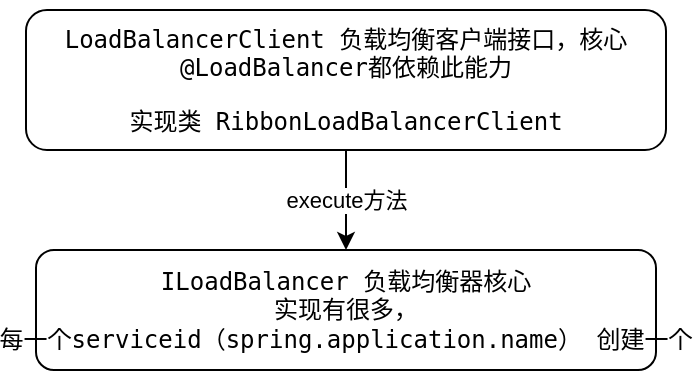 <mxfile version="10.8.0" type="github"><diagram id="EJb3pUiX5Dfq9kjOMDbr" name="Page-1"><mxGraphModel dx="840" dy="404" grid="1" gridSize="10" guides="1" tooltips="1" connect="1" arrows="1" fold="1" page="1" pageScale="1" pageWidth="827" pageHeight="1169" math="0" shadow="0"><root><mxCell id="0"/><mxCell id="1" parent="0"/><mxCell id="IZYyleeKrM3ZXyflEL6w-1" value="&lt;pre&gt;&lt;pre&gt;LoadBalancerClient 负载均衡客户端接口，核心&lt;br&gt;@LoadBalancer都依赖此能力&lt;/pre&gt;&lt;/pre&gt;&lt;pre&gt;实现类 RibbonLoadBalancerClient&lt;/pre&gt;" style="rounded=1;whiteSpace=wrap;html=1;" vertex="1" parent="1"><mxGeometry x="25" y="30" width="320" height="70" as="geometry"/></mxCell><mxCell id="IZYyleeKrM3ZXyflEL6w-2" value="&lt;pre&gt;ILoadBalancer 负载均衡器核心&lt;br&gt;实现有很多，&lt;br/&gt;每一个serviceid（spring.application.name） 创建一个&lt;/pre&gt;" style="rounded=1;whiteSpace=wrap;html=1;" vertex="1" parent="1"><mxGeometry x="30" y="150" width="310" height="60" as="geometry"/></mxCell><mxCell id="IZYyleeKrM3ZXyflEL6w-5" value="execute方法" style="edgeStyle=orthogonalEdgeStyle;rounded=0;orthogonalLoop=1;jettySize=auto;html=1;entryX=0.5;entryY=0;entryDx=0;entryDy=0;" edge="1" parent="1" source="IZYyleeKrM3ZXyflEL6w-1" target="IZYyleeKrM3ZXyflEL6w-2"><mxGeometry relative="1" as="geometry"><mxPoint x="190" y="85" as="sourcePoint"/><mxPoint x="190" y="100" as="targetPoint"/><Array as="points"/></mxGeometry></mxCell></root></mxGraphModel></diagram></mxfile>